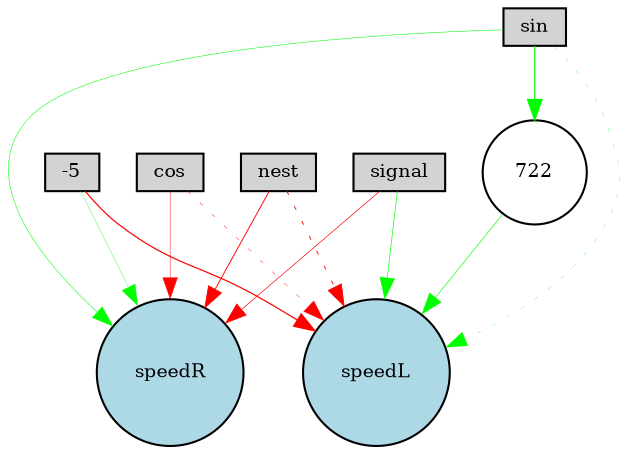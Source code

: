 digraph {
	node [fontsize=9 height=0.2 shape=circle width=0.2]
	cos [fillcolor=lightgray shape=box style=filled]
	sin [fillcolor=lightgray shape=box style=filled]
	nest [fillcolor=lightgray shape=box style=filled]
	signal [fillcolor=lightgray shape=box style=filled]
	-5 [fillcolor=lightgray shape=box style=filled]
	speedL [fillcolor=lightblue style=filled]
	speedR [fillcolor=lightblue style=filled]
	722 [fillcolor=white style=filled]
	-5 -> speedL [color=red penwidth=0.5807912926036105 style=solid]
	722 -> speedL [color=green penwidth=0.30922255832795875 style=solid]
	sin -> speedR [color=green penwidth=0.25937734972743487 style=solid]
	-5 -> speedR [color=green penwidth=0.15497483777042384 style=solid]
	cos -> speedL [color=red penwidth=0.2026310974473993 style=dotted]
	cos -> speedR [color=red penwidth=0.22759310261826174 style=solid]
	nest -> speedL [color=red penwidth=0.42066397029476765 style=dotted]
	nest -> speedR [color=red penwidth=0.4503101944421892 style=solid]
	signal -> speedR [color=red penwidth=0.3248819925426293 style=solid]
	signal -> speedL [color=green penwidth=0.3205858649005695 style=solid]
	sin -> 722 [color=green penwidth=0.5624065897151367 style=solid]
	sin -> speedL [color=green penwidth=0.14649255549911883 style=dotted]
}

